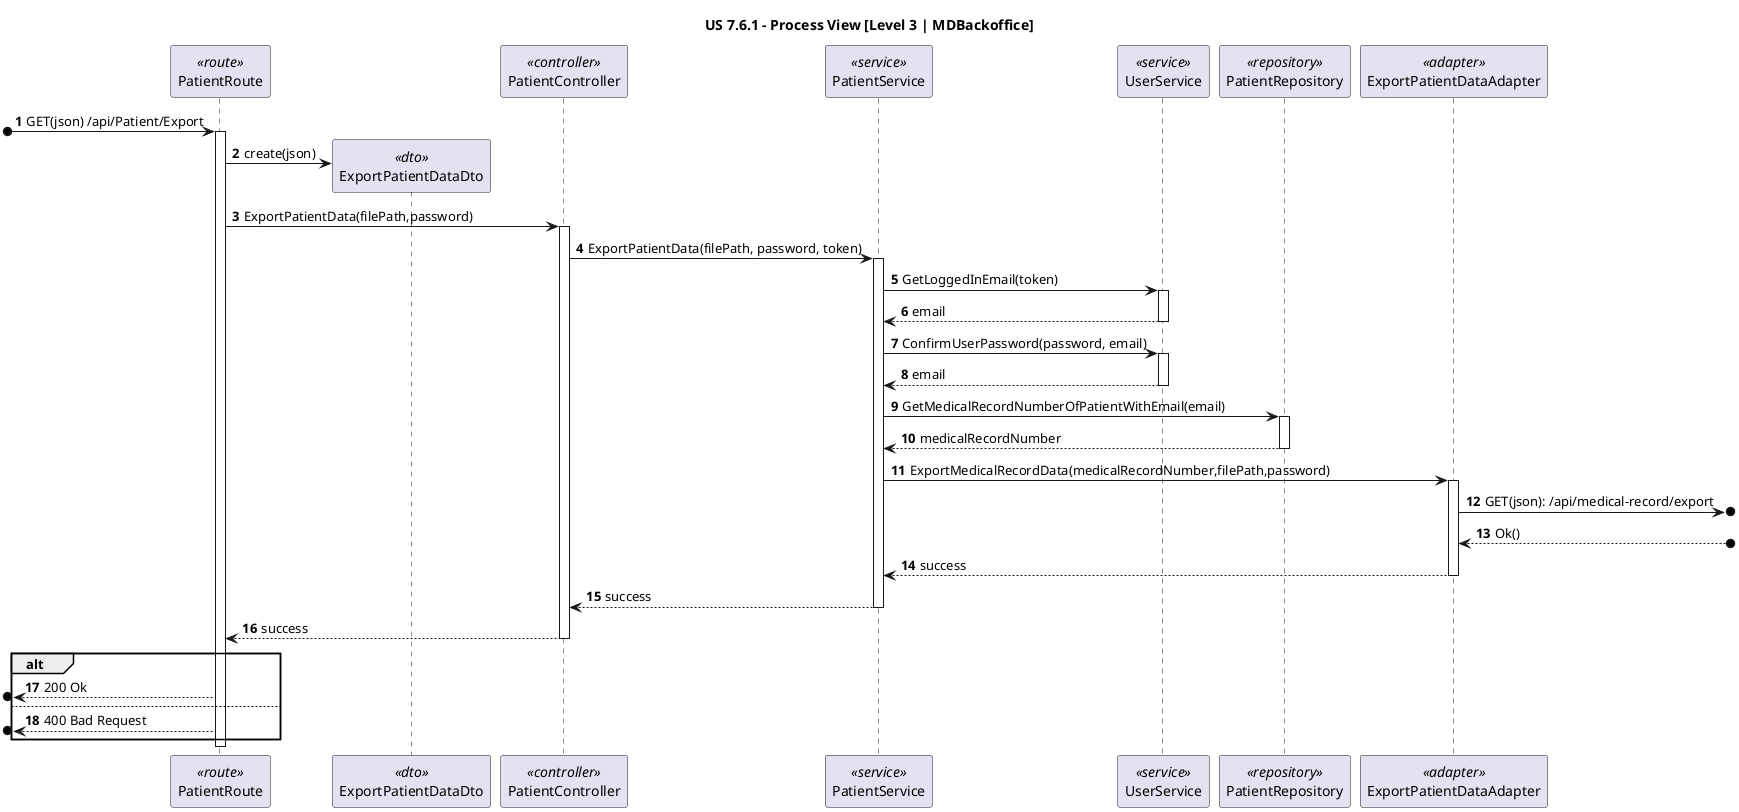 @startuml

title "US 7.6.1 - Process View [Level 3 | MDBackoffice]"

autonumber
participant "PatientRoute" as ROUTE <<route>>
participant "ExportPatientDataDto" as pat_dto <<dto>>
participant "PatientController" as CTRL <<controller>>
participant "PatientService" as SVC <<service>>
participant "UserService" as U_SVC <<service>>
participant "PatientRepository" as REPO <<repository>>
participant "ExportPatientDataAdapter" as ADAP <<adapter>>


[o-> ROUTE: GET(json) /api/Patient/Export
activate ROUTE

ROUTE -> pat_dto **: create(json)

ROUTE -> CTRL: ExportPatientData(filePath,password)
activate CTRL

CTRL -> SVC : ExportPatientData(filePath, password, token)
activate SVC

SVC -> U_SVC: GetLoggedInEmail(token)
activate U_SVC

U_SVC --> SVC : email
deactivate U_SVC

SVC -> U_SVC: ConfirmUserPassword(password, email)
activate U_SVC

U_SVC --> SVC : email
deactivate U_SVC

SVC -> REPO: GetMedicalRecordNumberOfPatientWithEmail(email)
activate REPO

REPO --> SVC : medicalRecordNumber
deactivate REPO

SVC -> ADAP : ExportMedicalRecordData(medicalRecordNumber,filePath,password)
activate ADAP

ADAP ->o] : GET(json): /api/medical-record/export

ADAP <--o] : Ok()

ADAP --> SVC: success
deactivate ADAP

SVC --> CTRL : success
deactivate SVC

CTRL --> ROUTE: success
deactivate CTRL

alt
    [o<-- ROUTE: 200 Ok

else
    [o<-- ROUTE: 400 Bad Request
end
deactivate ROUTE
@enduml